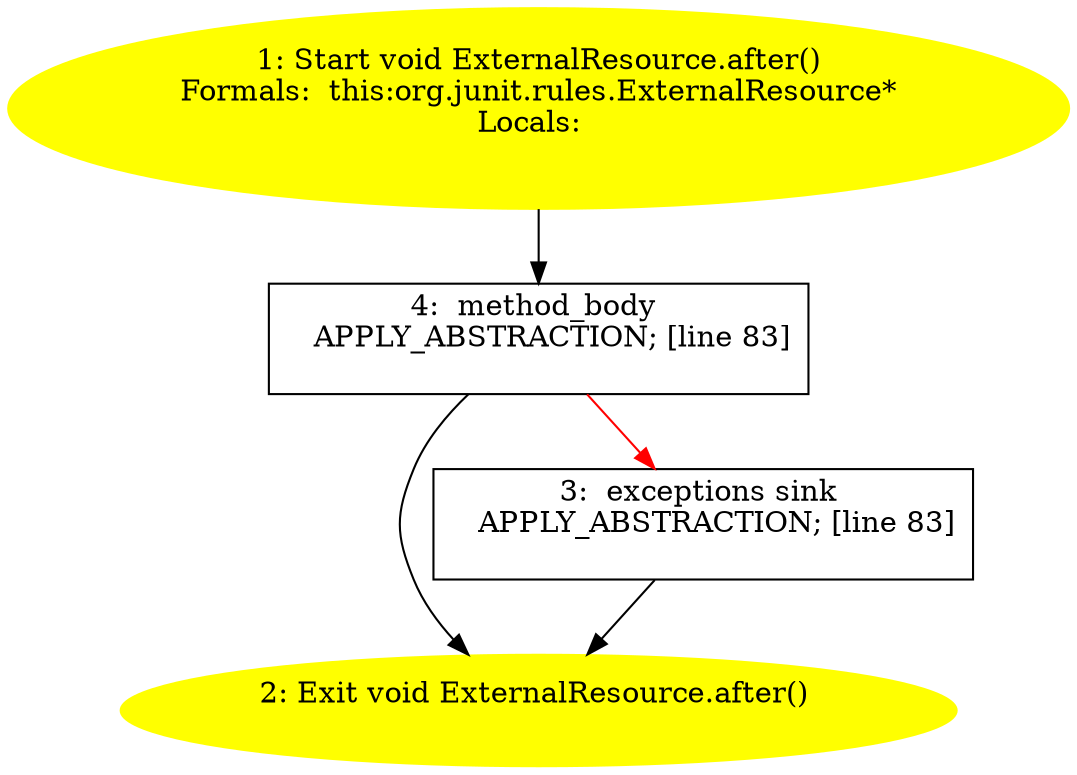 /* @generated */
digraph cfg {
"org.junit.rules.ExternalResource.after():void.6f5103867acad38239525f24011f25ec_1" [label="1: Start void ExternalResource.after()\nFormals:  this:org.junit.rules.ExternalResource*\nLocals:  \n  " color=yellow style=filled]
	

	 "org.junit.rules.ExternalResource.after():void.6f5103867acad38239525f24011f25ec_1" -> "org.junit.rules.ExternalResource.after():void.6f5103867acad38239525f24011f25ec_4" ;
"org.junit.rules.ExternalResource.after():void.6f5103867acad38239525f24011f25ec_2" [label="2: Exit void ExternalResource.after() \n  " color=yellow style=filled]
	

"org.junit.rules.ExternalResource.after():void.6f5103867acad38239525f24011f25ec_3" [label="3:  exceptions sink \n   APPLY_ABSTRACTION; [line 83]\n " shape="box"]
	

	 "org.junit.rules.ExternalResource.after():void.6f5103867acad38239525f24011f25ec_3" -> "org.junit.rules.ExternalResource.after():void.6f5103867acad38239525f24011f25ec_2" ;
"org.junit.rules.ExternalResource.after():void.6f5103867acad38239525f24011f25ec_4" [label="4:  method_body \n   APPLY_ABSTRACTION; [line 83]\n " shape="box"]
	

	 "org.junit.rules.ExternalResource.after():void.6f5103867acad38239525f24011f25ec_4" -> "org.junit.rules.ExternalResource.after():void.6f5103867acad38239525f24011f25ec_2" ;
	 "org.junit.rules.ExternalResource.after():void.6f5103867acad38239525f24011f25ec_4" -> "org.junit.rules.ExternalResource.after():void.6f5103867acad38239525f24011f25ec_3" [color="red" ];
}
